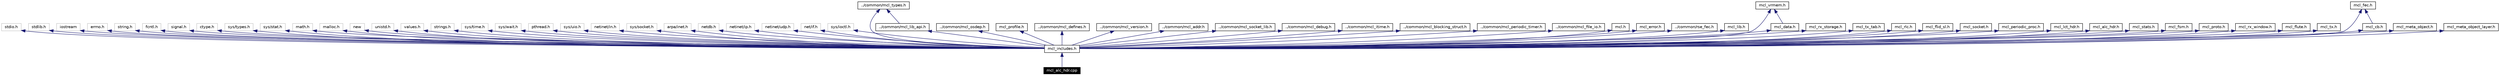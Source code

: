 digraph G
{
  edge [fontname="Helvetica",fontsize=10,labelfontname="Helvetica",labelfontsize=10];
  node [fontname="Helvetica",fontsize=10,shape=record];
  Node1 [label="mcl_alc_hdr.cpp",height=0.2,width=0.4,color="white", fillcolor="black", style="filled" fontcolor="white"];
  Node2 -> Node1 [dir=back,color="midnightblue",fontsize=10,style="solid",fontname="Helvetica"];
  Node2 [label="mcl_includes.h",height=0.2,width=0.4,color="black",URL="$mcl__includes_8h.html"];
  Node3 -> Node2 [dir=back,color="midnightblue",fontsize=10,style="solid",fontname="Helvetica"];
  Node3 [label="stdio.h",height=0.2,width=0.4,color="grey75"];
  Node4 -> Node2 [dir=back,color="midnightblue",fontsize=10,style="solid",fontname="Helvetica"];
  Node4 [label="stdlib.h",height=0.2,width=0.4,color="grey75"];
  Node5 -> Node2 [dir=back,color="midnightblue",fontsize=10,style="solid",fontname="Helvetica"];
  Node5 [label="iostream",height=0.2,width=0.4,color="grey75"];
  Node6 -> Node2 [dir=back,color="midnightblue",fontsize=10,style="solid",fontname="Helvetica"];
  Node6 [label="errno.h",height=0.2,width=0.4,color="grey75"];
  Node7 -> Node2 [dir=back,color="midnightblue",fontsize=10,style="solid",fontname="Helvetica"];
  Node7 [label="string.h",height=0.2,width=0.4,color="grey75"];
  Node8 -> Node2 [dir=back,color="midnightblue",fontsize=10,style="solid",fontname="Helvetica"];
  Node8 [label="fcntl.h",height=0.2,width=0.4,color="grey75"];
  Node9 -> Node2 [dir=back,color="midnightblue",fontsize=10,style="solid",fontname="Helvetica"];
  Node9 [label="signal.h",height=0.2,width=0.4,color="grey75"];
  Node10 -> Node2 [dir=back,color="midnightblue",fontsize=10,style="solid",fontname="Helvetica"];
  Node10 [label="ctype.h",height=0.2,width=0.4,color="grey75"];
  Node11 -> Node2 [dir=back,color="midnightblue",fontsize=10,style="solid",fontname="Helvetica"];
  Node11 [label="sys/types.h",height=0.2,width=0.4,color="grey75"];
  Node12 -> Node2 [dir=back,color="midnightblue",fontsize=10,style="solid",fontname="Helvetica"];
  Node12 [label="sys/stat.h",height=0.2,width=0.4,color="grey75"];
  Node13 -> Node2 [dir=back,color="midnightblue",fontsize=10,style="solid",fontname="Helvetica"];
  Node13 [label="math.h",height=0.2,width=0.4,color="grey75"];
  Node14 -> Node2 [dir=back,color="midnightblue",fontsize=10,style="solid",fontname="Helvetica"];
  Node14 [label="malloc.h",height=0.2,width=0.4,color="grey75"];
  Node15 -> Node2 [dir=back,color="midnightblue",fontsize=10,style="solid",fontname="Helvetica"];
  Node15 [label="new",height=0.2,width=0.4,color="grey75"];
  Node16 -> Node2 [dir=back,color="midnightblue",fontsize=10,style="solid",fontname="Helvetica"];
  Node16 [label="unistd.h",height=0.2,width=0.4,color="grey75"];
  Node17 -> Node2 [dir=back,color="midnightblue",fontsize=10,style="solid",fontname="Helvetica"];
  Node17 [label="values.h",height=0.2,width=0.4,color="grey75"];
  Node18 -> Node2 [dir=back,color="midnightblue",fontsize=10,style="solid",fontname="Helvetica"];
  Node18 [label="strings.h",height=0.2,width=0.4,color="grey75"];
  Node19 -> Node2 [dir=back,color="midnightblue",fontsize=10,style="solid",fontname="Helvetica"];
  Node19 [label="sys/time.h",height=0.2,width=0.4,color="grey75"];
  Node20 -> Node2 [dir=back,color="midnightblue",fontsize=10,style="solid",fontname="Helvetica"];
  Node20 [label="sys/wait.h",height=0.2,width=0.4,color="grey75"];
  Node21 -> Node2 [dir=back,color="midnightblue",fontsize=10,style="solid",fontname="Helvetica"];
  Node21 [label="pthread.h",height=0.2,width=0.4,color="grey75"];
  Node22 -> Node2 [dir=back,color="midnightblue",fontsize=10,style="solid",fontname="Helvetica"];
  Node22 [label="sys/uio.h",height=0.2,width=0.4,color="grey75"];
  Node23 -> Node2 [dir=back,color="midnightblue",fontsize=10,style="solid",fontname="Helvetica"];
  Node23 [label="netinet/in.h",height=0.2,width=0.4,color="grey75"];
  Node24 -> Node2 [dir=back,color="midnightblue",fontsize=10,style="solid",fontname="Helvetica"];
  Node24 [label="sys/socket.h",height=0.2,width=0.4,color="grey75"];
  Node25 -> Node2 [dir=back,color="midnightblue",fontsize=10,style="solid",fontname="Helvetica"];
  Node25 [label="arpa/inet.h",height=0.2,width=0.4,color="grey75"];
  Node26 -> Node2 [dir=back,color="midnightblue",fontsize=10,style="solid",fontname="Helvetica"];
  Node26 [label="netdb.h",height=0.2,width=0.4,color="grey75"];
  Node27 -> Node2 [dir=back,color="midnightblue",fontsize=10,style="solid",fontname="Helvetica"];
  Node27 [label="netinet/ip.h",height=0.2,width=0.4,color="grey75"];
  Node28 -> Node2 [dir=back,color="midnightblue",fontsize=10,style="solid",fontname="Helvetica"];
  Node28 [label="netinet/udp.h",height=0.2,width=0.4,color="grey75"];
  Node29 -> Node2 [dir=back,color="midnightblue",fontsize=10,style="solid",fontname="Helvetica"];
  Node29 [label="net/if.h",height=0.2,width=0.4,color="grey75"];
  Node30 -> Node2 [dir=back,color="midnightblue",fontsize=10,style="solid",fontname="Helvetica"];
  Node30 [label="sys/ioctl.h",height=0.2,width=0.4,color="grey75"];
  Node31 -> Node2 [dir=back,color="midnightblue",fontsize=10,style="solid",fontname="Helvetica"];
  Node31 [label="../common/mcl_types.h",height=0.2,width=0.4,color="black",URL="$mcl__types_8h.html"];
  Node32 -> Node2 [dir=back,color="midnightblue",fontsize=10,style="solid",fontname="Helvetica"];
  Node32 [label="../common/mcl_osdep.h",height=0.2,width=0.4,color="black",URL="$mcl__osdep_8h.html"];
  Node33 -> Node2 [dir=back,color="midnightblue",fontsize=10,style="solid",fontname="Helvetica"];
  Node33 [label="mcl_profile.h",height=0.2,width=0.4,color="black",URL="$mcl__profile_8h.html"];
  Node34 -> Node2 [dir=back,color="midnightblue",fontsize=10,style="solid",fontname="Helvetica"];
  Node34 [label="../common/mcl_defines.h",height=0.2,width=0.4,color="black",URL="$mcl__defines_8h.html"];
  Node35 -> Node2 [dir=back,color="midnightblue",fontsize=10,style="solid",fontname="Helvetica"];
  Node35 [label="../common/mcl_lib_api.h",height=0.2,width=0.4,color="black",URL="$mcl__lib__api_8h.html"];
  Node31 -> Node35 [dir=back,color="midnightblue",fontsize=10,style="solid",fontname="Helvetica"];
  Node36 -> Node2 [dir=back,color="midnightblue",fontsize=10,style="solid",fontname="Helvetica"];
  Node36 [label="../common/mcl_version.h",height=0.2,width=0.4,color="black",URL="$mcl__version_8h.html"];
  Node37 -> Node2 [dir=back,color="midnightblue",fontsize=10,style="solid",fontname="Helvetica"];
  Node37 [label="../common/mcl_addr.h",height=0.2,width=0.4,color="black",URL="$mcl__addr_8h.html"];
  Node38 -> Node2 [dir=back,color="midnightblue",fontsize=10,style="solid",fontname="Helvetica"];
  Node38 [label="../common/mcl_socket_lib.h",height=0.2,width=0.4,color="black",URL="$mcl__socket__lib_8h.html"];
  Node39 -> Node2 [dir=back,color="midnightblue",fontsize=10,style="solid",fontname="Helvetica"];
  Node39 [label="../common/mcl_debug.h",height=0.2,width=0.4,color="black",URL="$mcl__debug_8h.html"];
  Node40 -> Node2 [dir=back,color="midnightblue",fontsize=10,style="solid",fontname="Helvetica"];
  Node40 [label="../common/mcl_itime.h",height=0.2,width=0.4,color="black",URL="$mcl__itime_8h.html"];
  Node41 -> Node2 [dir=back,color="midnightblue",fontsize=10,style="solid",fontname="Helvetica"];
  Node41 [label="../common/mcl_blocking_struct.h",height=0.2,width=0.4,color="black",URL="$mcl__blocking__struct_8h.html"];
  Node42 -> Node2 [dir=back,color="midnightblue",fontsize=10,style="solid",fontname="Helvetica"];
  Node42 [label="../common/mcl_periodic_timer.h",height=0.2,width=0.4,color="black",URL="$mcl__periodic__timer_8h.html"];
  Node43 -> Node2 [dir=back,color="midnightblue",fontsize=10,style="solid",fontname="Helvetica"];
  Node43 [label="../common/mcl_file_io.h",height=0.2,width=0.4,color="black",URL="$mcl__file__io_8h.html"];
  Node44 -> Node2 [dir=back,color="midnightblue",fontsize=10,style="solid",fontname="Helvetica"];
  Node44 [label="mcl.h",height=0.2,width=0.4,color="black",URL="$mcl_8h.html"];
  Node45 -> Node2 [dir=back,color="midnightblue",fontsize=10,style="solid",fontname="Helvetica"];
  Node45 [label="mcl_error.h",height=0.2,width=0.4,color="black",URL="$mcl__error_8h.html"];
  Node46 -> Node2 [dir=back,color="midnightblue",fontsize=10,style="solid",fontname="Helvetica"];
  Node46 [label="../common/rse_fec.h",height=0.2,width=0.4,color="black",URL="$rse__fec_8h.html"];
  Node47 -> Node2 [dir=back,color="midnightblue",fontsize=10,style="solid",fontname="Helvetica"];
  Node47 [label="mcl_lib.h",height=0.2,width=0.4,color="black",URL="$mcl__lib_8h.html"];
  Node48 -> Node2 [dir=back,color="midnightblue",fontsize=10,style="solid",fontname="Helvetica"];
  Node48 [label="mcl_data.h",height=0.2,width=0.4,color="black",URL="$mcl__data_8h.html"];
  Node49 -> Node48 [dir=back,color="midnightblue",fontsize=10,style="solid",fontname="Helvetica"];
  Node49 [label="mcl_vrmem.h",height=0.2,width=0.4,color="black",URL="$mcl__vrmem_8h.html"];
  Node49 -> Node2 [dir=back,color="midnightblue",fontsize=10,style="solid",fontname="Helvetica"];
  Node50 -> Node2 [dir=back,color="midnightblue",fontsize=10,style="solid",fontname="Helvetica"];
  Node50 [label="mcl_rx_storage.h",height=0.2,width=0.4,color="black",URL="$mcl__rx__storage_8h.html"];
  Node51 -> Node2 [dir=back,color="midnightblue",fontsize=10,style="solid",fontname="Helvetica"];
  Node51 [label="mcl_tx_tab.h",height=0.2,width=0.4,color="black",URL="$mcl__tx__tab_8h.html"];
  Node52 -> Node2 [dir=back,color="midnightblue",fontsize=10,style="solid",fontname="Helvetica"];
  Node52 [label="mcl_rlc.h",height=0.2,width=0.4,color="black",URL="$mcl__rlc_8h.html"];
  Node53 -> Node2 [dir=back,color="midnightblue",fontsize=10,style="solid",fontname="Helvetica"];
  Node53 [label="mcl_flid_sl.h",height=0.2,width=0.4,color="black",URL="$mcl__flid__sl_8h.html"];
  Node54 -> Node2 [dir=back,color="midnightblue",fontsize=10,style="solid",fontname="Helvetica"];
  Node54 [label="mcl_socket.h",height=0.2,width=0.4,color="black",URL="$mcl__socket_8h.html"];
  Node55 -> Node2 [dir=back,color="midnightblue",fontsize=10,style="solid",fontname="Helvetica"];
  Node55 [label="mcl_periodic_proc.h",height=0.2,width=0.4,color="black",URL="$mcl__periodic__proc_8h.html"];
  Node56 -> Node2 [dir=back,color="midnightblue",fontsize=10,style="solid",fontname="Helvetica"];
  Node56 [label="mcl_lct_hdr.h",height=0.2,width=0.4,color="black",URL="$mcl__lct__hdr_8h.html"];
  Node57 -> Node2 [dir=back,color="midnightblue",fontsize=10,style="solid",fontname="Helvetica"];
  Node57 [label="mcl_alc_hdr.h",height=0.2,width=0.4,color="black",URL="$mcl__alc__hdr_8h.html"];
  Node58 -> Node2 [dir=back,color="midnightblue",fontsize=10,style="solid",fontname="Helvetica"];
  Node58 [label="mcl_stats.h",height=0.2,width=0.4,color="black",URL="$mcl__stats_8h.html"];
  Node59 -> Node2 [dir=back,color="midnightblue",fontsize=10,style="solid",fontname="Helvetica"];
  Node59 [label="mcl_fsm.h",height=0.2,width=0.4,color="black",URL="$mcl__fsm_8h.html"];
  Node60 -> Node2 [dir=back,color="midnightblue",fontsize=10,style="solid",fontname="Helvetica"];
  Node60 [label="mcl_proto.h",height=0.2,width=0.4,color="black",URL="$mcl__proto_8h.html"];
  Node61 -> Node2 [dir=back,color="midnightblue",fontsize=10,style="solid",fontname="Helvetica"];
  Node61 [label="mcl_rx_window.h",height=0.2,width=0.4,color="black",URL="$mcl__rx__window_8h.html"];
  Node62 -> Node2 [dir=back,color="midnightblue",fontsize=10,style="solid",fontname="Helvetica"];
  Node62 [label="mcl_flute.h",height=0.2,width=0.4,color="black",URL="$mcl__flute_8h.html"];
  Node63 -> Node2 [dir=back,color="midnightblue",fontsize=10,style="solid",fontname="Helvetica"];
  Node63 [label="mcl_tx.h",height=0.2,width=0.4,color="black",URL="$mcl__tx_8h.html"];
  Node64 -> Node2 [dir=back,color="midnightblue",fontsize=10,style="solid",fontname="Helvetica"];
  Node64 [label="mcl_cb.h",height=0.2,width=0.4,color="black",URL="$mcl__cb_8h.html"];
  Node65 -> Node64 [dir=back,color="midnightblue",fontsize=10,style="solid",fontname="Helvetica"];
  Node65 [label="mcl_fec.h",height=0.2,width=0.4,color="black",URL="$mcl__fec_8h.html"];
  Node65 -> Node2 [dir=back,color="midnightblue",fontsize=10,style="solid",fontname="Helvetica"];
  Node66 -> Node2 [dir=back,color="midnightblue",fontsize=10,style="solid",fontname="Helvetica"];
  Node66 [label="mcl_meta_object.h",height=0.2,width=0.4,color="black",URL="$mcl__meta__object_8h.html"];
  Node67 -> Node2 [dir=back,color="midnightblue",fontsize=10,style="solid",fontname="Helvetica"];
  Node67 [label="mcl_meta_object_layer.h",height=0.2,width=0.4,color="black",URL="$mcl__meta__object__layer_8h.html"];
}
